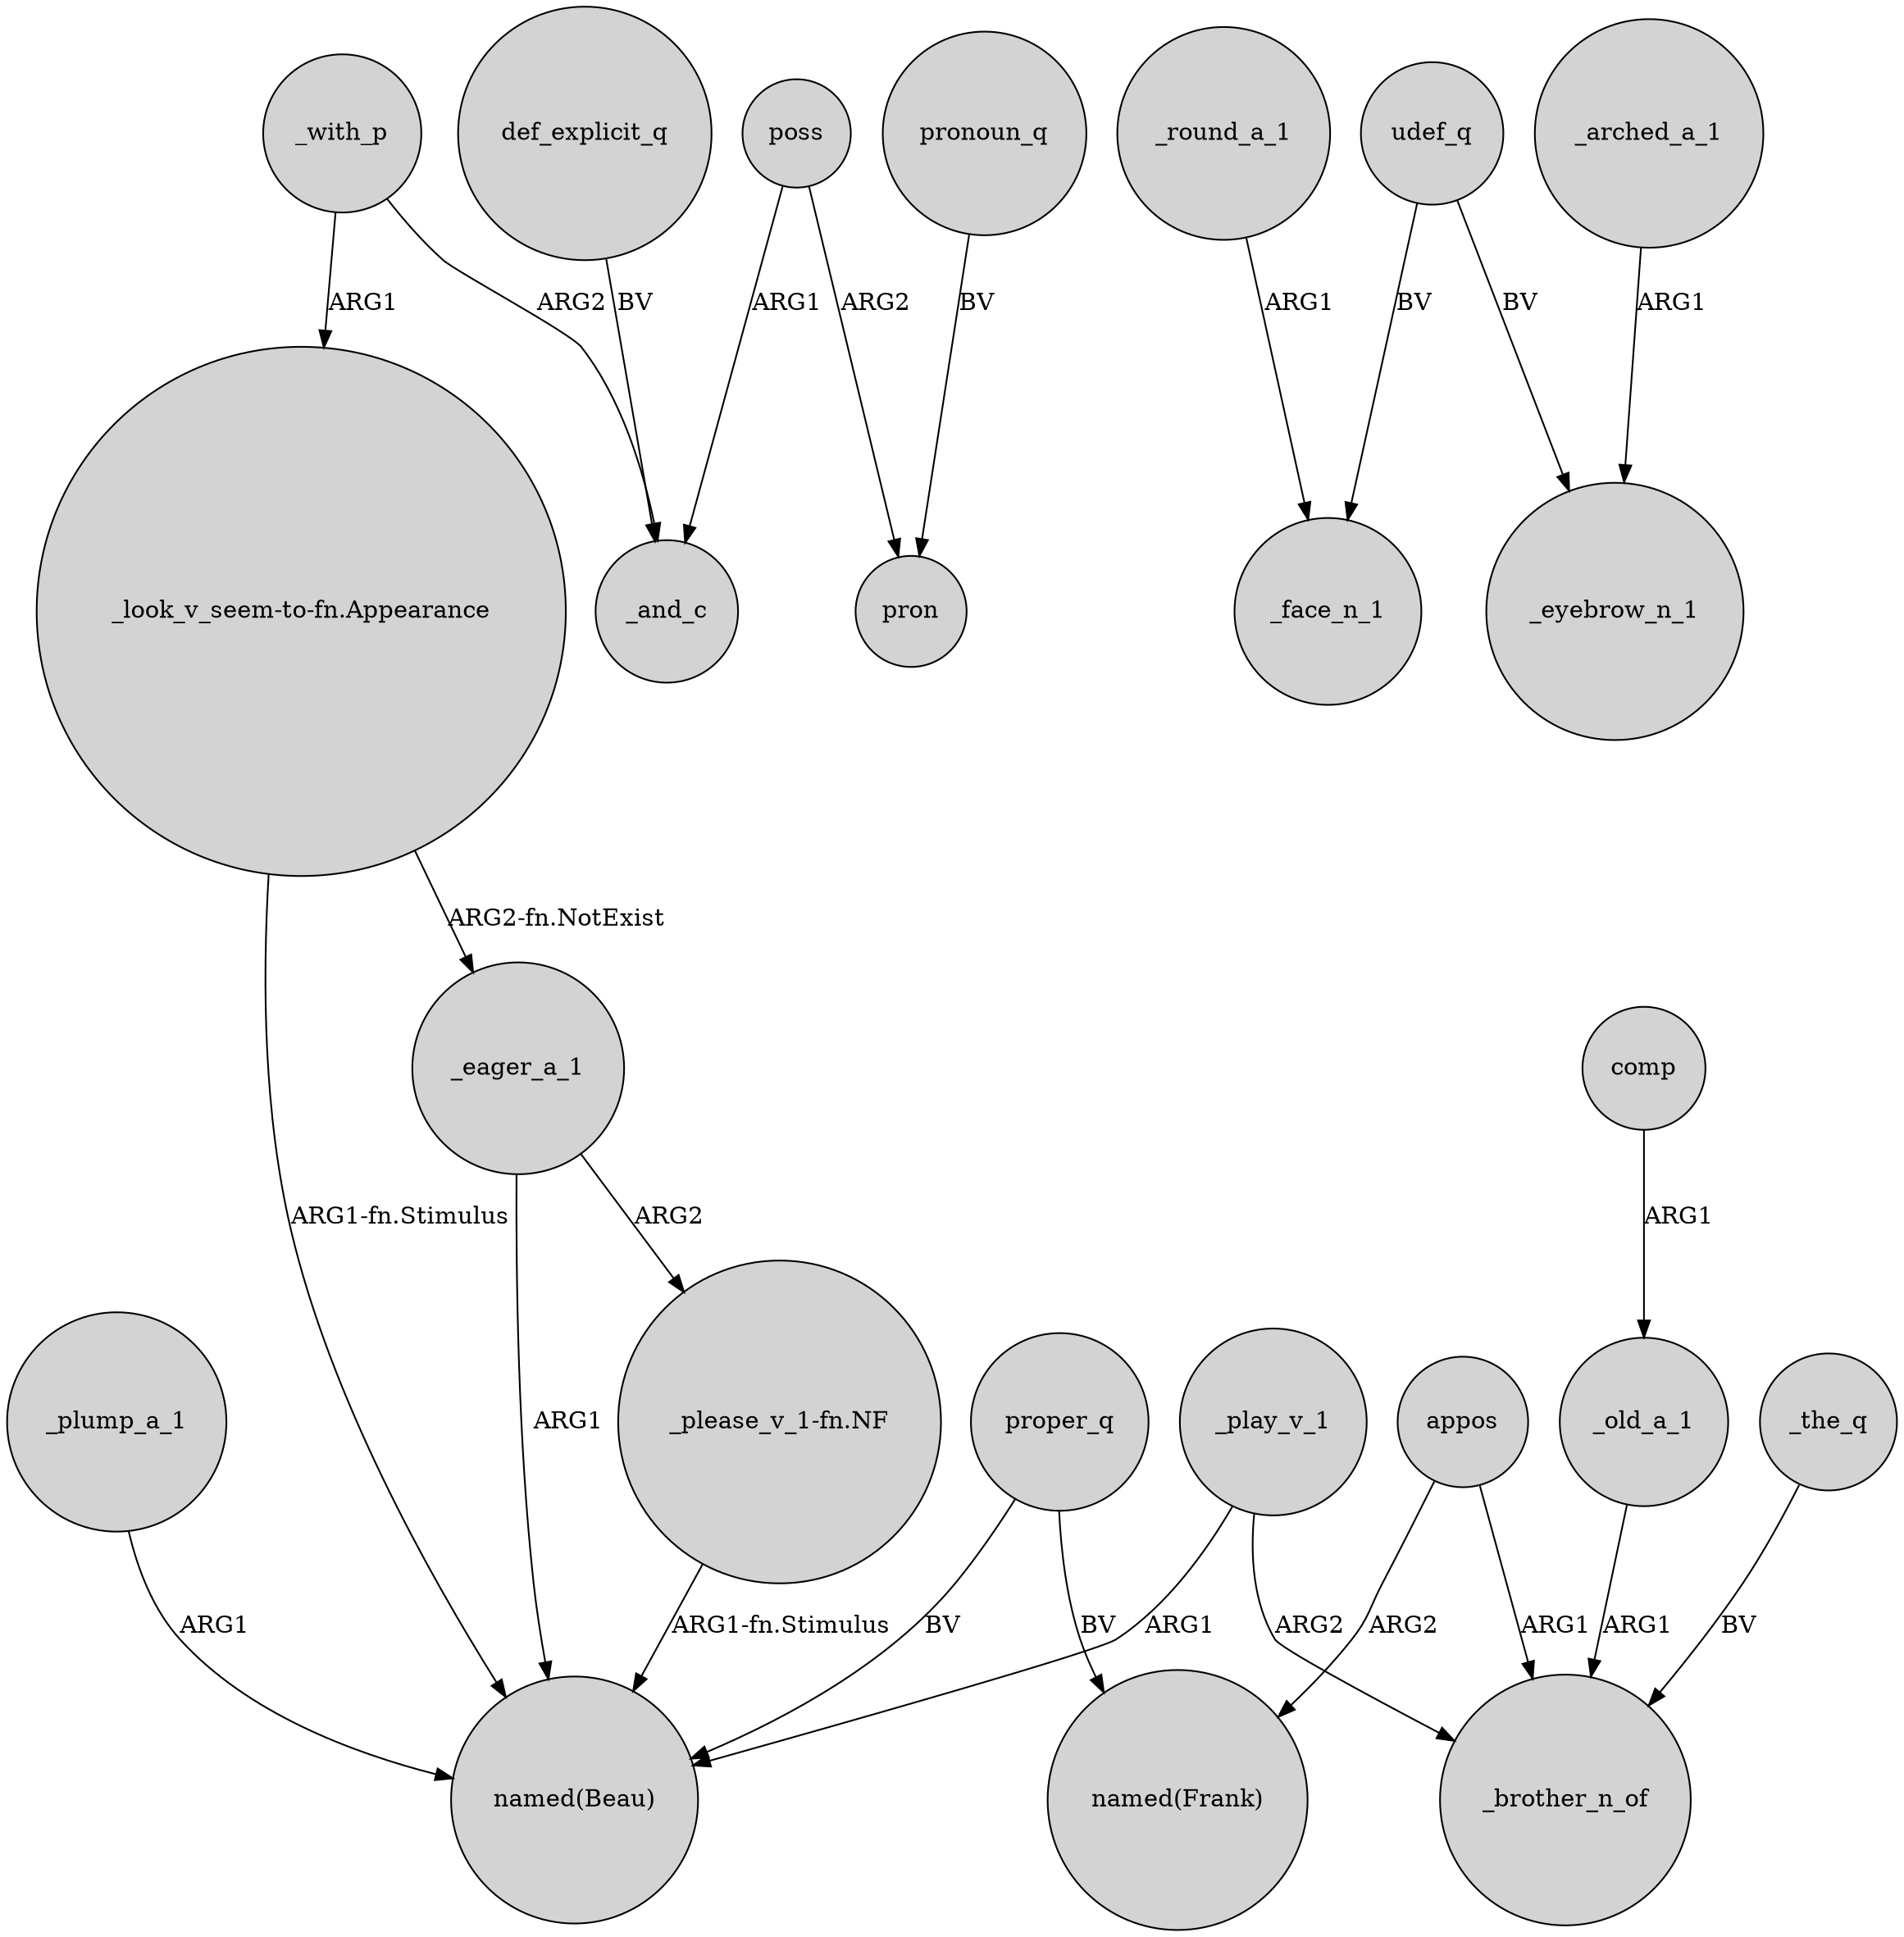 digraph {
	node [shape=circle style=filled]
	_with_p -> _and_c [label=ARG2]
	udef_q -> _face_n_1 [label=BV]
	"_please_v_1-fn.NF" -> "named(Beau)" [label="ARG1-fn.Stimulus"]
	poss -> pron [label=ARG2]
	poss -> _and_c [label=ARG1]
	def_explicit_q -> _and_c [label=BV]
	_plump_a_1 -> "named(Beau)" [label=ARG1]
	_eager_a_1 -> "_please_v_1-fn.NF" [label=ARG2]
	_old_a_1 -> _brother_n_of [label=ARG1]
	appos -> "named(Frank)" [label=ARG2]
	"_look_v_seem-to-fn.Appearance" -> "named(Beau)" [label="ARG1-fn.Stimulus"]
	"_look_v_seem-to-fn.Appearance" -> _eager_a_1 [label="ARG2-fn.NotExist"]
	_the_q -> _brother_n_of [label=BV]
	_with_p -> "_look_v_seem-to-fn.Appearance" [label=ARG1]
	_play_v_1 -> "named(Beau)" [label=ARG1]
	_round_a_1 -> _face_n_1 [label=ARG1]
	_arched_a_1 -> _eyebrow_n_1 [label=ARG1]
	pronoun_q -> pron [label=BV]
	comp -> _old_a_1 [label=ARG1]
	proper_q -> "named(Beau)" [label=BV]
	_play_v_1 -> _brother_n_of [label=ARG2]
	udef_q -> _eyebrow_n_1 [label=BV]
	appos -> _brother_n_of [label=ARG1]
	_eager_a_1 -> "named(Beau)" [label=ARG1]
	proper_q -> "named(Frank)" [label=BV]
}
